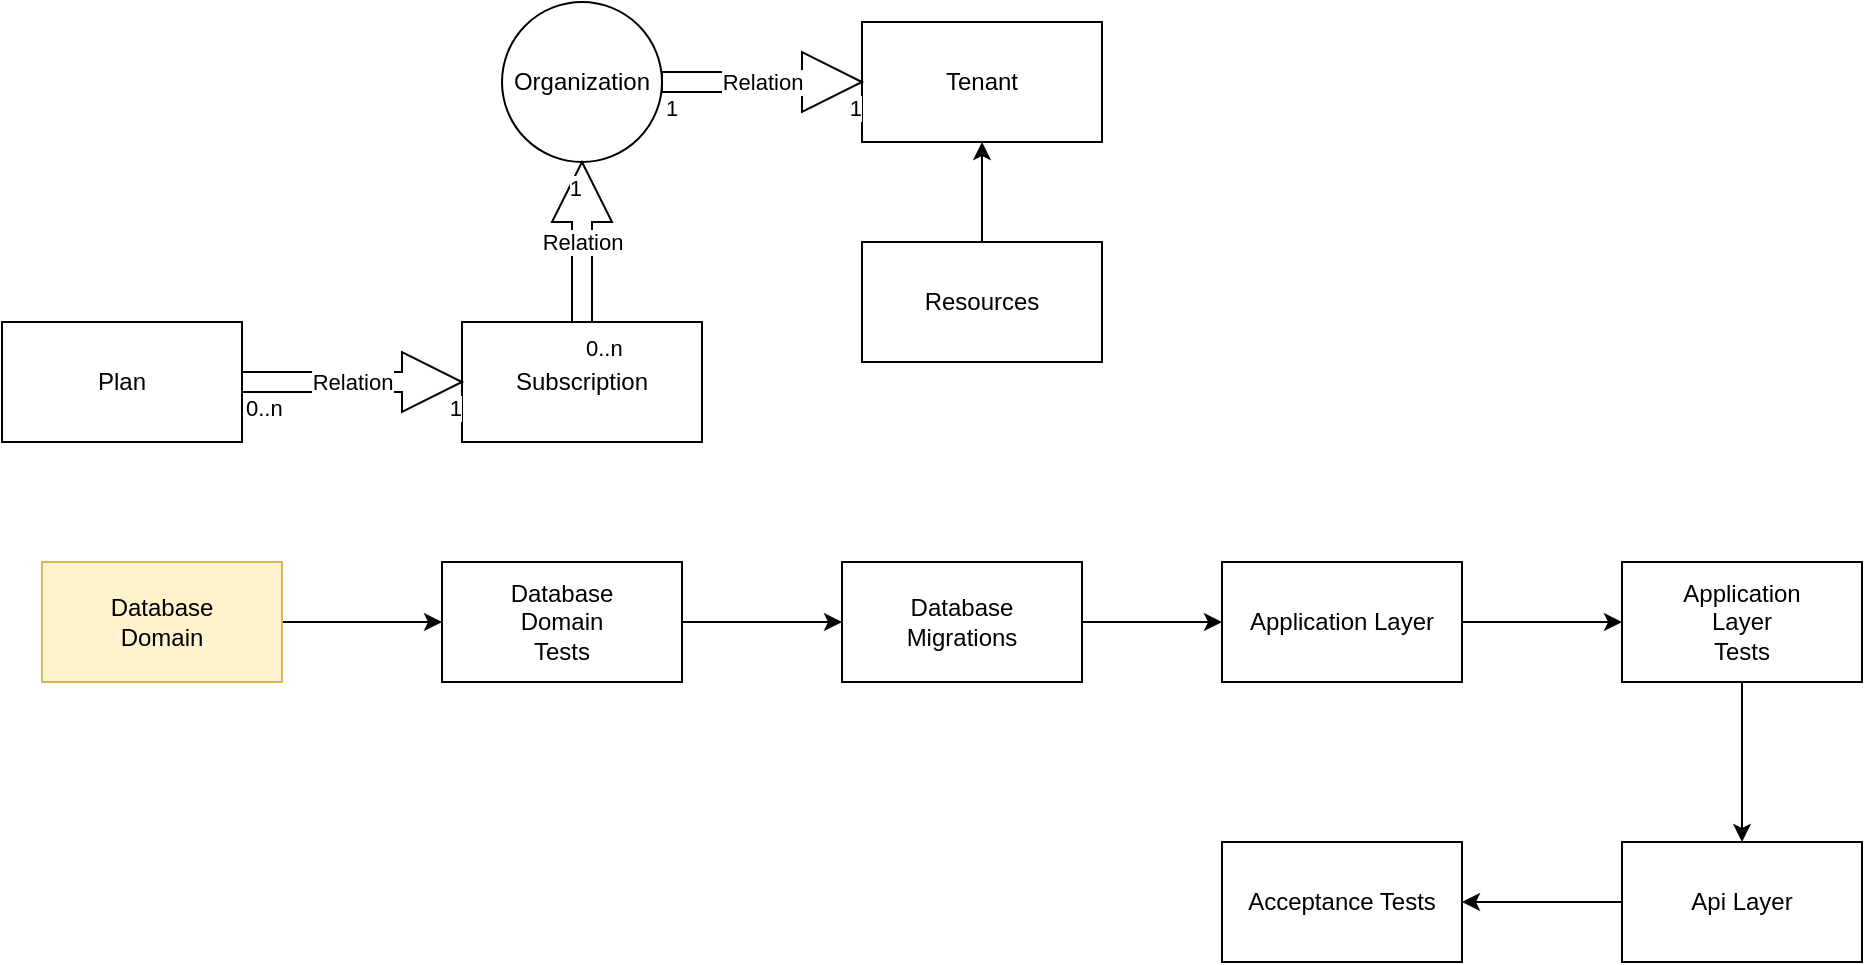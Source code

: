 <mxfile version="17.4.2" type="device"><diagram id="61zBOdcI_dXzIne4o0iz" name="Page-1"><mxGraphModel dx="862" dy="545" grid="1" gridSize="10" guides="1" tooltips="1" connect="1" arrows="1" fold="1" page="1" pageScale="1" pageWidth="1100" pageHeight="850" math="0" shadow="0"><root><mxCell id="0"/><mxCell id="1" parent="0"/><mxCell id="A9rWQryOiX47gtpJZe1Q-12" value="" style="group" parent="1" vertex="1" connectable="0"><mxGeometry x="100" y="240" width="360" height="60" as="geometry"/></mxCell><mxCell id="A9rWQryOiX47gtpJZe1Q-7" value="Plan" style="rounded=0;whiteSpace=wrap;html=1;" parent="A9rWQryOiX47gtpJZe1Q-12" vertex="1"><mxGeometry width="120" height="60" as="geometry"/></mxCell><mxCell id="A9rWQryOiX47gtpJZe1Q-8" value="Subscription" style="rounded=0;whiteSpace=wrap;html=1;" parent="A9rWQryOiX47gtpJZe1Q-12" vertex="1"><mxGeometry x="230" width="120" height="60" as="geometry"/></mxCell><mxCell id="A9rWQryOiX47gtpJZe1Q-9" value="Relation" style="endArrow=open;html=1;endSize=12;startArrow=diamondThin;startSize=14;startFill=0;edgeStyle=orthogonalEdgeStyle;rounded=0;shape=arrow;exitX=1;exitY=0.5;exitDx=0;exitDy=0;entryX=0;entryY=0.5;entryDx=0;entryDy=0;" parent="A9rWQryOiX47gtpJZe1Q-12" source="A9rWQryOiX47gtpJZe1Q-7" target="A9rWQryOiX47gtpJZe1Q-8" edge="1"><mxGeometry relative="1" as="geometry"><mxPoint x="140" y="29.5" as="sourcePoint"/><mxPoint x="270" y="30" as="targetPoint"/><mxPoint as="offset"/></mxGeometry></mxCell><mxCell id="A9rWQryOiX47gtpJZe1Q-10" value="0..n" style="edgeLabel;resizable=0;html=1;align=left;verticalAlign=top;" parent="A9rWQryOiX47gtpJZe1Q-9" connectable="0" vertex="1"><mxGeometry x="-1" relative="1" as="geometry"/></mxCell><mxCell id="A9rWQryOiX47gtpJZe1Q-11" value="1" style="edgeLabel;resizable=0;html=1;align=right;verticalAlign=top;" parent="A9rWQryOiX47gtpJZe1Q-9" connectable="0" vertex="1"><mxGeometry x="1" relative="1" as="geometry"/></mxCell><mxCell id="A9rWQryOiX47gtpJZe1Q-13" value="" style="group" parent="1" vertex="1" connectable="0"><mxGeometry x="350" y="80" width="300" height="80" as="geometry"/></mxCell><mxCell id="A9rWQryOiX47gtpJZe1Q-1" value="Organization" style="ellipse;whiteSpace=wrap;html=1;aspect=fixed;" parent="A9rWQryOiX47gtpJZe1Q-13" vertex="1"><mxGeometry width="80" height="80" as="geometry"/></mxCell><mxCell id="A9rWQryOiX47gtpJZe1Q-2" value="Tenant" style="rounded=0;whiteSpace=wrap;html=1;" parent="A9rWQryOiX47gtpJZe1Q-13" vertex="1"><mxGeometry x="180" y="10" width="120" height="60" as="geometry"/></mxCell><mxCell id="A9rWQryOiX47gtpJZe1Q-4" value="Relation" style="endArrow=open;html=1;endSize=12;startArrow=diamondThin;startSize=14;startFill=0;edgeStyle=orthogonalEdgeStyle;rounded=0;shape=arrow;exitX=1;exitY=0.5;exitDx=0;exitDy=0;entryX=0;entryY=0.5;entryDx=0;entryDy=0;" parent="A9rWQryOiX47gtpJZe1Q-13" source="A9rWQryOiX47gtpJZe1Q-1" target="A9rWQryOiX47gtpJZe1Q-2" edge="1"><mxGeometry relative="1" as="geometry"><mxPoint x="120" y="39.5" as="sourcePoint"/><mxPoint x="220" y="40" as="targetPoint"/></mxGeometry></mxCell><mxCell id="A9rWQryOiX47gtpJZe1Q-5" value="1" style="edgeLabel;resizable=0;html=1;align=left;verticalAlign=top;" parent="A9rWQryOiX47gtpJZe1Q-4" connectable="0" vertex="1"><mxGeometry x="-1" relative="1" as="geometry"/></mxCell><mxCell id="A9rWQryOiX47gtpJZe1Q-6" value="1" style="edgeLabel;resizable=0;html=1;align=right;verticalAlign=top;" parent="A9rWQryOiX47gtpJZe1Q-4" connectable="0" vertex="1"><mxGeometry x="1" relative="1" as="geometry"/></mxCell><mxCell id="A9rWQryOiX47gtpJZe1Q-14" value="Relation" style="endArrow=open;html=1;endSize=12;startArrow=diamondThin;startSize=14;startFill=0;edgeStyle=orthogonalEdgeStyle;rounded=0;shape=arrow;exitX=0.5;exitY=0;exitDx=0;exitDy=0;entryX=0.5;entryY=1;entryDx=0;entryDy=0;" parent="1" source="A9rWQryOiX47gtpJZe1Q-8" target="A9rWQryOiX47gtpJZe1Q-1" edge="1"><mxGeometry relative="1" as="geometry"><mxPoint x="570" y="190" as="sourcePoint"/><mxPoint x="410" y="190" as="targetPoint"/></mxGeometry></mxCell><mxCell id="A9rWQryOiX47gtpJZe1Q-15" value="0..n" style="edgeLabel;resizable=0;html=1;align=left;verticalAlign=top;" parent="A9rWQryOiX47gtpJZe1Q-14" connectable="0" vertex="1"><mxGeometry x="-1" relative="1" as="geometry"/></mxCell><mxCell id="A9rWQryOiX47gtpJZe1Q-16" value="1" style="edgeLabel;resizable=0;html=1;align=right;verticalAlign=top;" parent="A9rWQryOiX47gtpJZe1Q-14" connectable="0" vertex="1"><mxGeometry x="1" relative="1" as="geometry"/></mxCell><mxCell id="A9rWQryOiX47gtpJZe1Q-17" value="Resources" style="rounded=0;whiteSpace=wrap;html=1;" parent="1" vertex="1"><mxGeometry x="530" y="200" width="120" height="60" as="geometry"/></mxCell><mxCell id="A9rWQryOiX47gtpJZe1Q-18" style="edgeStyle=orthogonalEdgeStyle;rounded=0;orthogonalLoop=1;jettySize=auto;html=1;exitX=0.5;exitY=0;exitDx=0;exitDy=0;entryX=0.5;entryY=1;entryDx=0;entryDy=0;" parent="1" source="A9rWQryOiX47gtpJZe1Q-17" target="A9rWQryOiX47gtpJZe1Q-2" edge="1"><mxGeometry relative="1" as="geometry"/></mxCell><mxCell id="vgzS5T3Tbr2mGSe7HfOj-3" value="" style="edgeStyle=orthogonalEdgeStyle;rounded=0;orthogonalLoop=1;jettySize=auto;html=1;" edge="1" parent="1" source="vgzS5T3Tbr2mGSe7HfOj-1" target="vgzS5T3Tbr2mGSe7HfOj-2"><mxGeometry relative="1" as="geometry"/></mxCell><mxCell id="vgzS5T3Tbr2mGSe7HfOj-1" value="Database&lt;br&gt;Domain" style="rounded=0;whiteSpace=wrap;html=1;fillColor=#fff2cc;strokeColor=#d6b656;" vertex="1" parent="1"><mxGeometry x="120" y="360" width="120" height="60" as="geometry"/></mxCell><mxCell id="vgzS5T3Tbr2mGSe7HfOj-5" value="" style="edgeStyle=orthogonalEdgeStyle;rounded=0;orthogonalLoop=1;jettySize=auto;html=1;" edge="1" parent="1" source="vgzS5T3Tbr2mGSe7HfOj-2" target="vgzS5T3Tbr2mGSe7HfOj-4"><mxGeometry relative="1" as="geometry"/></mxCell><mxCell id="vgzS5T3Tbr2mGSe7HfOj-2" value="Database&lt;br&gt;Domain&lt;br&gt;Tests" style="rounded=0;whiteSpace=wrap;html=1;" vertex="1" parent="1"><mxGeometry x="320" y="360" width="120" height="60" as="geometry"/></mxCell><mxCell id="vgzS5T3Tbr2mGSe7HfOj-7" style="edgeStyle=orthogonalEdgeStyle;rounded=0;orthogonalLoop=1;jettySize=auto;html=1;entryX=0;entryY=0.5;entryDx=0;entryDy=0;" edge="1" parent="1" source="vgzS5T3Tbr2mGSe7HfOj-4" target="vgzS5T3Tbr2mGSe7HfOj-6"><mxGeometry relative="1" as="geometry"/></mxCell><mxCell id="vgzS5T3Tbr2mGSe7HfOj-4" value="Database&lt;br&gt;Migrations" style="rounded=0;whiteSpace=wrap;html=1;" vertex="1" parent="1"><mxGeometry x="520" y="360" width="120" height="60" as="geometry"/></mxCell><mxCell id="vgzS5T3Tbr2mGSe7HfOj-9" value="" style="edgeStyle=orthogonalEdgeStyle;rounded=0;orthogonalLoop=1;jettySize=auto;html=1;" edge="1" parent="1" source="vgzS5T3Tbr2mGSe7HfOj-6" target="vgzS5T3Tbr2mGSe7HfOj-8"><mxGeometry relative="1" as="geometry"/></mxCell><mxCell id="vgzS5T3Tbr2mGSe7HfOj-6" value="Application Layer" style="rounded=0;whiteSpace=wrap;html=1;" vertex="1" parent="1"><mxGeometry x="710" y="360" width="120" height="60" as="geometry"/></mxCell><mxCell id="vgzS5T3Tbr2mGSe7HfOj-11" value="" style="edgeStyle=orthogonalEdgeStyle;rounded=0;orthogonalLoop=1;jettySize=auto;html=1;" edge="1" parent="1" source="vgzS5T3Tbr2mGSe7HfOj-8" target="vgzS5T3Tbr2mGSe7HfOj-10"><mxGeometry relative="1" as="geometry"/></mxCell><mxCell id="vgzS5T3Tbr2mGSe7HfOj-8" value="Application&lt;br&gt;Layer&lt;br&gt;Tests" style="rounded=0;whiteSpace=wrap;html=1;" vertex="1" parent="1"><mxGeometry x="910" y="360" width="120" height="60" as="geometry"/></mxCell><mxCell id="vgzS5T3Tbr2mGSe7HfOj-13" value="" style="edgeStyle=orthogonalEdgeStyle;rounded=0;orthogonalLoop=1;jettySize=auto;html=1;" edge="1" parent="1" source="vgzS5T3Tbr2mGSe7HfOj-10" target="vgzS5T3Tbr2mGSe7HfOj-12"><mxGeometry relative="1" as="geometry"/></mxCell><mxCell id="vgzS5T3Tbr2mGSe7HfOj-10" value="Api Layer" style="rounded=0;whiteSpace=wrap;html=1;" vertex="1" parent="1"><mxGeometry x="910" y="500" width="120" height="60" as="geometry"/></mxCell><mxCell id="vgzS5T3Tbr2mGSe7HfOj-12" value="Acceptance Tests" style="rounded=0;whiteSpace=wrap;html=1;" vertex="1" parent="1"><mxGeometry x="710" y="500" width="120" height="60" as="geometry"/></mxCell></root></mxGraphModel></diagram></mxfile>